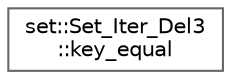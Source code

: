 digraph "类继承关系图"
{
 // LATEX_PDF_SIZE
  bgcolor="transparent";
  edge [fontname=Helvetica,fontsize=10,labelfontname=Helvetica,labelfontsize=10];
  node [fontname=Helvetica,fontsize=10,shape=box,height=0.2,width=0.4];
  rankdir="LR";
  Node0 [id="Node000000",label="set::Set_Iter_Del3\l::key_equal",height=0.2,width=0.4,color="grey40", fillcolor="white", style="filled",URL="$structset_1_1_set___iter___del3_1_1key__equal.html",tooltip=" "];
}
